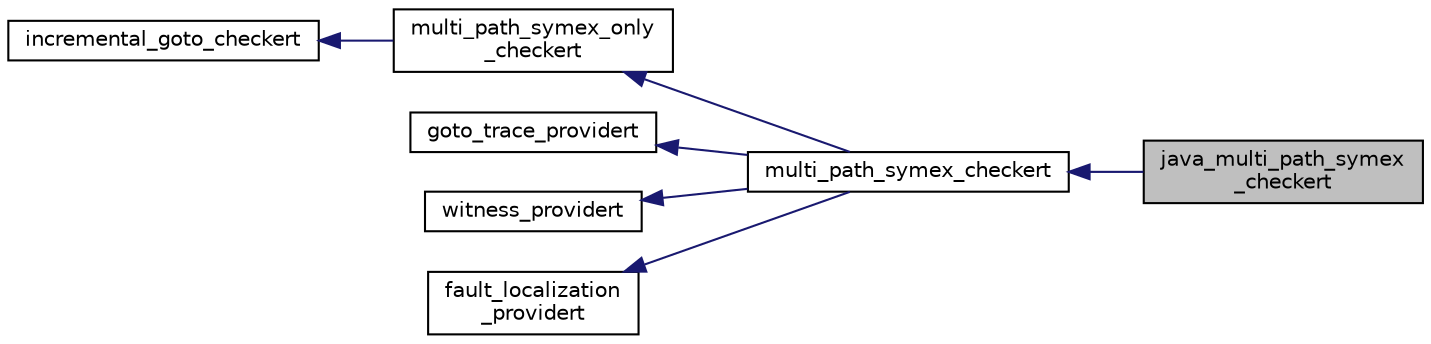 digraph "java_multi_path_symex_checkert"
{
 // LATEX_PDF_SIZE
  bgcolor="transparent";
  edge [fontname="Helvetica",fontsize="10",labelfontname="Helvetica",labelfontsize="10"];
  node [fontname="Helvetica",fontsize="10",shape=record];
  rankdir="LR";
  Node1 [label="java_multi_path_symex\l_checkert",height=0.2,width=0.4,color="black", fillcolor="grey75", style="filled", fontcolor="black",tooltip=" "];
  Node2 -> Node1 [dir="back",color="midnightblue",fontsize="10",style="solid",fontname="Helvetica"];
  Node2 [label="multi_path_symex_checkert",height=0.2,width=0.4,color="black",URL="$classmulti__path__symex__checkert.html",tooltip="Performs a multi-path symbolic execution using goto-symex and calls a SAT/SMT solver to check the sta..."];
  Node3 -> Node2 [dir="back",color="midnightblue",fontsize="10",style="solid",fontname="Helvetica"];
  Node3 [label="multi_path_symex_only\l_checkert",height=0.2,width=0.4,color="black",URL="$classmulti__path__symex__only__checkert.html",tooltip=" "];
  Node4 -> Node3 [dir="back",color="midnightblue",fontsize="10",style="solid",fontname="Helvetica"];
  Node4 [label="incremental_goto_checkert",height=0.2,width=0.4,color="black",URL="$classincremental__goto__checkert.html",tooltip="An implementation of incremental_goto_checkert provides functionality for checking a set of propertie..."];
  Node5 -> Node2 [dir="back",color="midnightblue",fontsize="10",style="solid",fontname="Helvetica"];
  Node5 [label="goto_trace_providert",height=0.2,width=0.4,color="black",URL="$classgoto__trace__providert.html",tooltip="An implementation of incremental_goto_checkert may implement this interface to provide goto traces."];
  Node6 -> Node2 [dir="back",color="midnightblue",fontsize="10",style="solid",fontname="Helvetica"];
  Node6 [label="witness_providert",height=0.2,width=0.4,color="black",URL="$classwitness__providert.html",tooltip="An implementation of incremental_goto_checkert may implement this interface to provide GraphML witnes..."];
  Node7 -> Node2 [dir="back",color="midnightblue",fontsize="10",style="solid",fontname="Helvetica"];
  Node7 [label="fault_localization\l_providert",height=0.2,width=0.4,color="black",URL="$classfault__localization__providert.html",tooltip="An implementation of incremental_goto_checkert may implement this interface to provide fault localiza..."];
}
